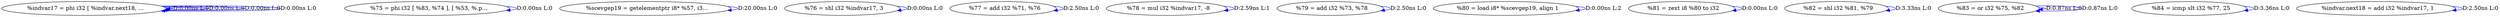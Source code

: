 digraph {
Node0x3066550[label="  %indvar17 = phi i32 [ %indvar.next18, ..."];
Node0x3066550 -> Node0x3066550[label="D:0.00ns L:0",color=blue];
Node0x3066550 -> Node0x3066550[label="D:0.00ns L:0",color=blue];
Node0x3066550 -> Node0x3066550[label="D:0.00ns L:0",color=blue];
Node0x3066550 -> Node0x3066550[label="D:0.00ns L:0",color=blue];
Node0x3066630[label="  %75 = phi i32 [ %83, %74 ], [ %53, %.p..."];
Node0x3066630 -> Node0x3066630[label="D:0.00ns L:0",color=blue];
Node0x3066710[label="  %scevgep19 = getelementptr i8* %57, i3..."];
Node0x3066710 -> Node0x3066710[label="D:20.00ns L:0",color=blue];
Node0x30667f0[label="  %76 = shl i32 %indvar17, 3"];
Node0x30667f0 -> Node0x30667f0[label="D:0.00ns L:0",color=blue];
Node0x30668d0[label="  %77 = add i32 %71, %76"];
Node0x30668d0 -> Node0x30668d0[label="D:2.50ns L:0",color=blue];
Node0x30669b0[label="  %78 = mul i32 %indvar17, -8"];
Node0x30669b0 -> Node0x30669b0[label="D:2.59ns L:1",color=blue];
Node0x3066a90[label="  %79 = add i32 %73, %78"];
Node0x3066a90 -> Node0x3066a90[label="D:2.50ns L:0",color=blue];
Node0x3066b70[label="  %80 = load i8* %scevgep19, align 1"];
Node0x3066b70 -> Node0x3066b70[label="D:0.00ns L:2",color=blue];
Node0x3066c50[label="  %81 = zext i8 %80 to i32"];
Node0x3066c50 -> Node0x3066c50[label="D:0.00ns L:0",color=blue];
Node0x3066d30[label="  %82 = shl i32 %81, %79"];
Node0x3066d30 -> Node0x3066d30[label="D:3.33ns L:0",color=blue];
Node0x3066e10[label="  %83 = or i32 %75, %82"];
Node0x3066e10 -> Node0x3066e10[label="D:0.87ns L:0",color=blue];
Node0x3066e10 -> Node0x3066e10[label="D:0.87ns L:0",color=blue];
Node0x3066ef0[label="  %84 = icmp slt i32 %77, 25"];
Node0x3066ef0 -> Node0x3066ef0[label="D:3.36ns L:0",color=blue];
Node0x3066fd0[label="  %indvar.next18 = add i32 %indvar17, 1"];
Node0x3066fd0 -> Node0x3066fd0[label="D:2.50ns L:0",color=blue];
}
